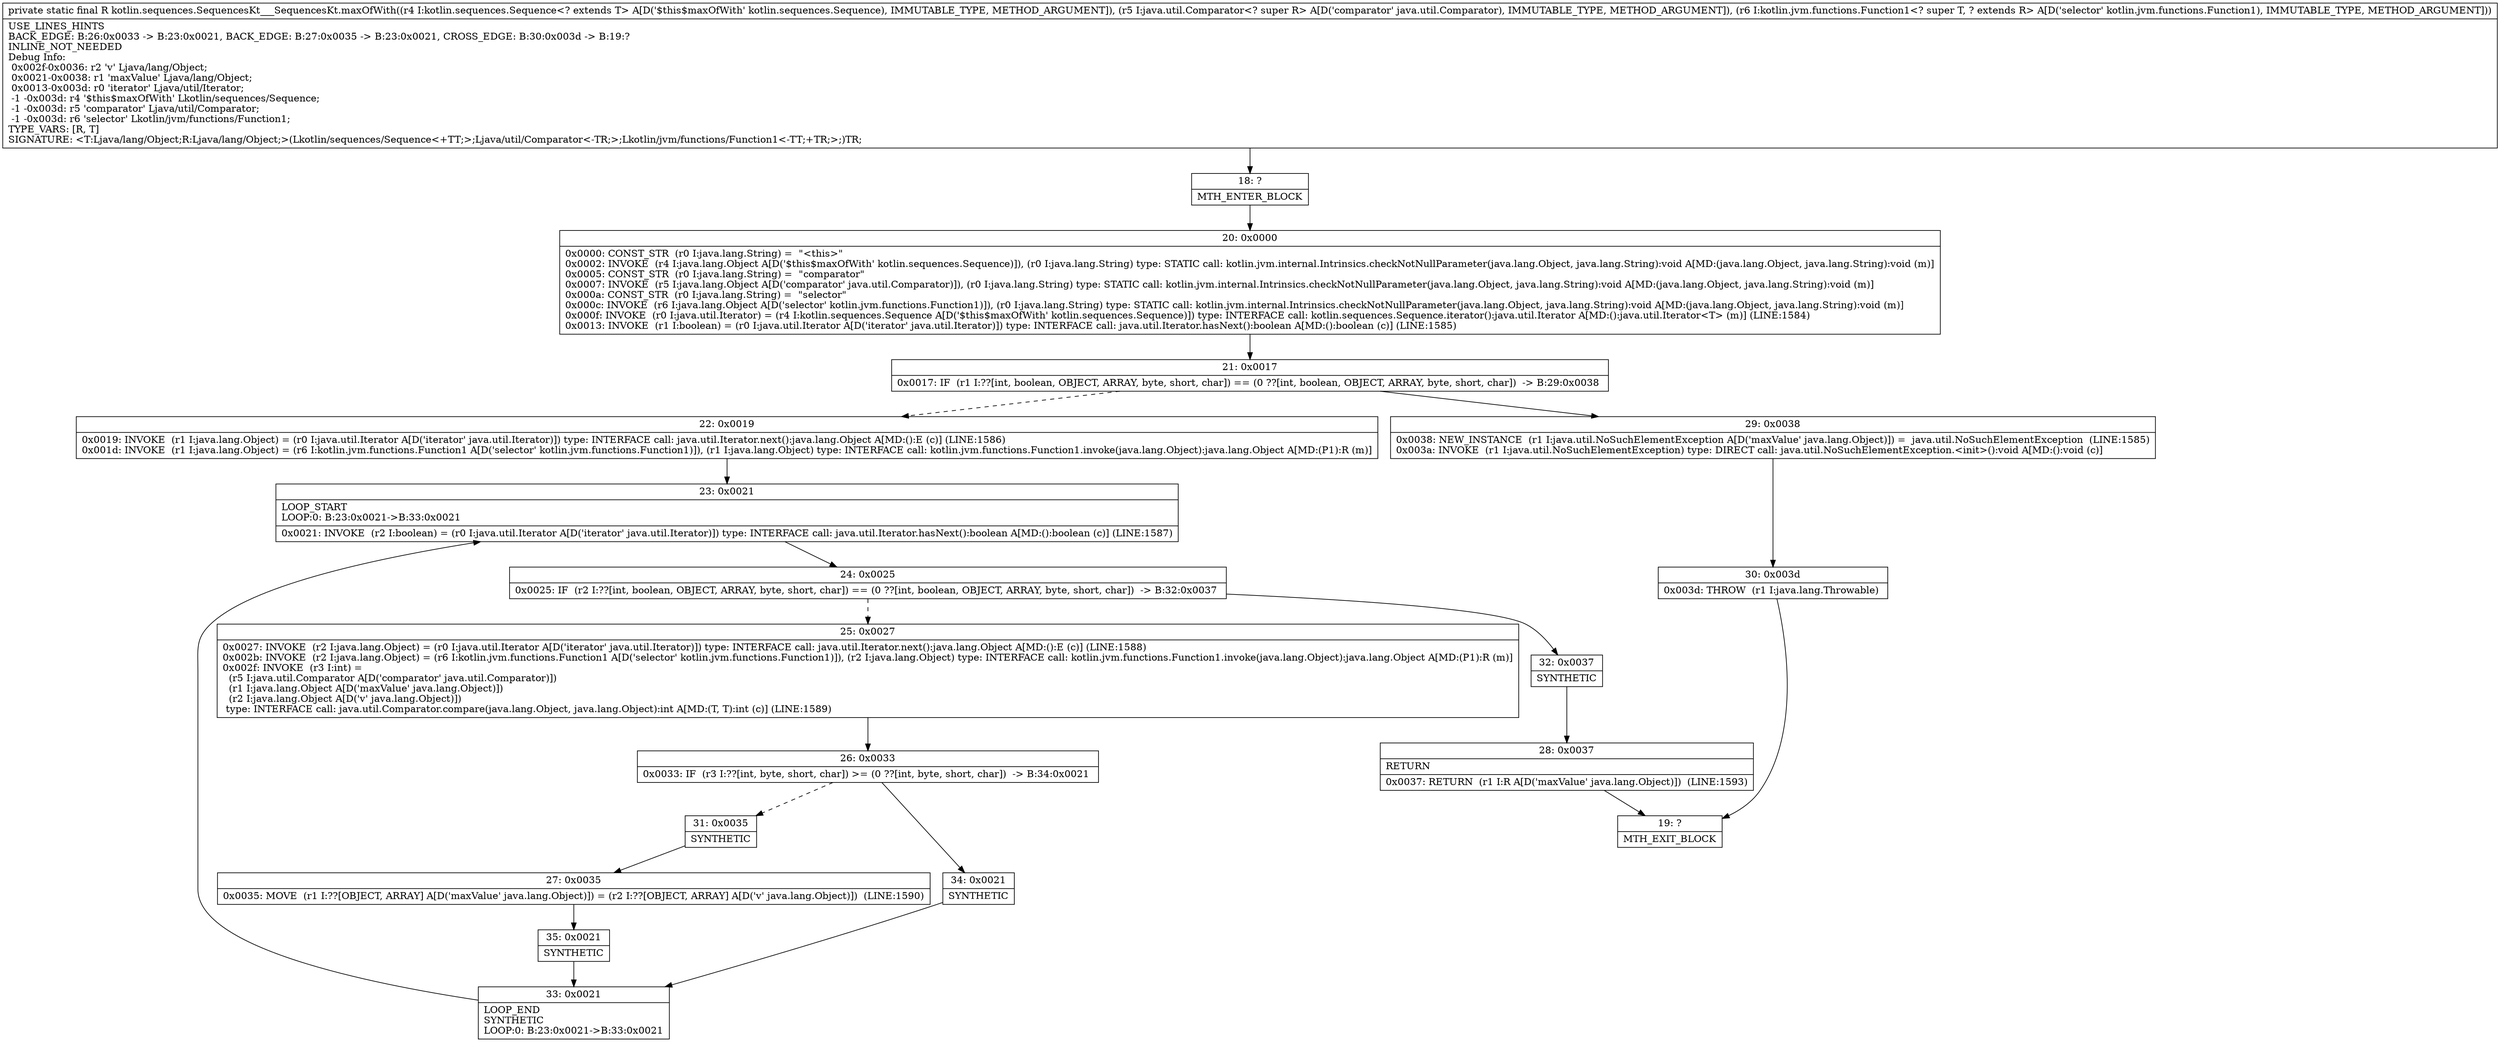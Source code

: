 digraph "CFG forkotlin.sequences.SequencesKt___SequencesKt.maxOfWith(Lkotlin\/sequences\/Sequence;Ljava\/util\/Comparator;Lkotlin\/jvm\/functions\/Function1;)Ljava\/lang\/Object;" {
Node_18 [shape=record,label="{18\:\ ?|MTH_ENTER_BLOCK\l}"];
Node_20 [shape=record,label="{20\:\ 0x0000|0x0000: CONST_STR  (r0 I:java.lang.String) =  \"\<this\>\" \l0x0002: INVOKE  (r4 I:java.lang.Object A[D('$this$maxOfWith' kotlin.sequences.Sequence)]), (r0 I:java.lang.String) type: STATIC call: kotlin.jvm.internal.Intrinsics.checkNotNullParameter(java.lang.Object, java.lang.String):void A[MD:(java.lang.Object, java.lang.String):void (m)]\l0x0005: CONST_STR  (r0 I:java.lang.String) =  \"comparator\" \l0x0007: INVOKE  (r5 I:java.lang.Object A[D('comparator' java.util.Comparator)]), (r0 I:java.lang.String) type: STATIC call: kotlin.jvm.internal.Intrinsics.checkNotNullParameter(java.lang.Object, java.lang.String):void A[MD:(java.lang.Object, java.lang.String):void (m)]\l0x000a: CONST_STR  (r0 I:java.lang.String) =  \"selector\" \l0x000c: INVOKE  (r6 I:java.lang.Object A[D('selector' kotlin.jvm.functions.Function1)]), (r0 I:java.lang.String) type: STATIC call: kotlin.jvm.internal.Intrinsics.checkNotNullParameter(java.lang.Object, java.lang.String):void A[MD:(java.lang.Object, java.lang.String):void (m)]\l0x000f: INVOKE  (r0 I:java.util.Iterator) = (r4 I:kotlin.sequences.Sequence A[D('$this$maxOfWith' kotlin.sequences.Sequence)]) type: INTERFACE call: kotlin.sequences.Sequence.iterator():java.util.Iterator A[MD:():java.util.Iterator\<T\> (m)] (LINE:1584)\l0x0013: INVOKE  (r1 I:boolean) = (r0 I:java.util.Iterator A[D('iterator' java.util.Iterator)]) type: INTERFACE call: java.util.Iterator.hasNext():boolean A[MD:():boolean (c)] (LINE:1585)\l}"];
Node_21 [shape=record,label="{21\:\ 0x0017|0x0017: IF  (r1 I:??[int, boolean, OBJECT, ARRAY, byte, short, char]) == (0 ??[int, boolean, OBJECT, ARRAY, byte, short, char])  \-\> B:29:0x0038 \l}"];
Node_22 [shape=record,label="{22\:\ 0x0019|0x0019: INVOKE  (r1 I:java.lang.Object) = (r0 I:java.util.Iterator A[D('iterator' java.util.Iterator)]) type: INTERFACE call: java.util.Iterator.next():java.lang.Object A[MD:():E (c)] (LINE:1586)\l0x001d: INVOKE  (r1 I:java.lang.Object) = (r6 I:kotlin.jvm.functions.Function1 A[D('selector' kotlin.jvm.functions.Function1)]), (r1 I:java.lang.Object) type: INTERFACE call: kotlin.jvm.functions.Function1.invoke(java.lang.Object):java.lang.Object A[MD:(P1):R (m)]\l}"];
Node_23 [shape=record,label="{23\:\ 0x0021|LOOP_START\lLOOP:0: B:23:0x0021\-\>B:33:0x0021\l|0x0021: INVOKE  (r2 I:boolean) = (r0 I:java.util.Iterator A[D('iterator' java.util.Iterator)]) type: INTERFACE call: java.util.Iterator.hasNext():boolean A[MD:():boolean (c)] (LINE:1587)\l}"];
Node_24 [shape=record,label="{24\:\ 0x0025|0x0025: IF  (r2 I:??[int, boolean, OBJECT, ARRAY, byte, short, char]) == (0 ??[int, boolean, OBJECT, ARRAY, byte, short, char])  \-\> B:32:0x0037 \l}"];
Node_25 [shape=record,label="{25\:\ 0x0027|0x0027: INVOKE  (r2 I:java.lang.Object) = (r0 I:java.util.Iterator A[D('iterator' java.util.Iterator)]) type: INTERFACE call: java.util.Iterator.next():java.lang.Object A[MD:():E (c)] (LINE:1588)\l0x002b: INVOKE  (r2 I:java.lang.Object) = (r6 I:kotlin.jvm.functions.Function1 A[D('selector' kotlin.jvm.functions.Function1)]), (r2 I:java.lang.Object) type: INTERFACE call: kotlin.jvm.functions.Function1.invoke(java.lang.Object):java.lang.Object A[MD:(P1):R (m)]\l0x002f: INVOKE  (r3 I:int) = \l  (r5 I:java.util.Comparator A[D('comparator' java.util.Comparator)])\l  (r1 I:java.lang.Object A[D('maxValue' java.lang.Object)])\l  (r2 I:java.lang.Object A[D('v' java.lang.Object)])\l type: INTERFACE call: java.util.Comparator.compare(java.lang.Object, java.lang.Object):int A[MD:(T, T):int (c)] (LINE:1589)\l}"];
Node_26 [shape=record,label="{26\:\ 0x0033|0x0033: IF  (r3 I:??[int, byte, short, char]) \>= (0 ??[int, byte, short, char])  \-\> B:34:0x0021 \l}"];
Node_31 [shape=record,label="{31\:\ 0x0035|SYNTHETIC\l}"];
Node_27 [shape=record,label="{27\:\ 0x0035|0x0035: MOVE  (r1 I:??[OBJECT, ARRAY] A[D('maxValue' java.lang.Object)]) = (r2 I:??[OBJECT, ARRAY] A[D('v' java.lang.Object)])  (LINE:1590)\l}"];
Node_35 [shape=record,label="{35\:\ 0x0021|SYNTHETIC\l}"];
Node_33 [shape=record,label="{33\:\ 0x0021|LOOP_END\lSYNTHETIC\lLOOP:0: B:23:0x0021\-\>B:33:0x0021\l}"];
Node_34 [shape=record,label="{34\:\ 0x0021|SYNTHETIC\l}"];
Node_32 [shape=record,label="{32\:\ 0x0037|SYNTHETIC\l}"];
Node_28 [shape=record,label="{28\:\ 0x0037|RETURN\l|0x0037: RETURN  (r1 I:R A[D('maxValue' java.lang.Object)])  (LINE:1593)\l}"];
Node_19 [shape=record,label="{19\:\ ?|MTH_EXIT_BLOCK\l}"];
Node_29 [shape=record,label="{29\:\ 0x0038|0x0038: NEW_INSTANCE  (r1 I:java.util.NoSuchElementException A[D('maxValue' java.lang.Object)]) =  java.util.NoSuchElementException  (LINE:1585)\l0x003a: INVOKE  (r1 I:java.util.NoSuchElementException) type: DIRECT call: java.util.NoSuchElementException.\<init\>():void A[MD:():void (c)]\l}"];
Node_30 [shape=record,label="{30\:\ 0x003d|0x003d: THROW  (r1 I:java.lang.Throwable) \l}"];
MethodNode[shape=record,label="{private static final R kotlin.sequences.SequencesKt___SequencesKt.maxOfWith((r4 I:kotlin.sequences.Sequence\<? extends T\> A[D('$this$maxOfWith' kotlin.sequences.Sequence), IMMUTABLE_TYPE, METHOD_ARGUMENT]), (r5 I:java.util.Comparator\<? super R\> A[D('comparator' java.util.Comparator), IMMUTABLE_TYPE, METHOD_ARGUMENT]), (r6 I:kotlin.jvm.functions.Function1\<? super T, ? extends R\> A[D('selector' kotlin.jvm.functions.Function1), IMMUTABLE_TYPE, METHOD_ARGUMENT]))  | USE_LINES_HINTS\lBACK_EDGE: B:26:0x0033 \-\> B:23:0x0021, BACK_EDGE: B:27:0x0035 \-\> B:23:0x0021, CROSS_EDGE: B:30:0x003d \-\> B:19:?\lINLINE_NOT_NEEDED\lDebug Info:\l  0x002f\-0x0036: r2 'v' Ljava\/lang\/Object;\l  0x0021\-0x0038: r1 'maxValue' Ljava\/lang\/Object;\l  0x0013\-0x003d: r0 'iterator' Ljava\/util\/Iterator;\l  \-1 \-0x003d: r4 '$this$maxOfWith' Lkotlin\/sequences\/Sequence;\l  \-1 \-0x003d: r5 'comparator' Ljava\/util\/Comparator;\l  \-1 \-0x003d: r6 'selector' Lkotlin\/jvm\/functions\/Function1;\lTYPE_VARS: [R, T]\lSIGNATURE: \<T:Ljava\/lang\/Object;R:Ljava\/lang\/Object;\>(Lkotlin\/sequences\/Sequence\<+TT;\>;Ljava\/util\/Comparator\<\-TR;\>;Lkotlin\/jvm\/functions\/Function1\<\-TT;+TR;\>;)TR;\l}"];
MethodNode -> Node_18;Node_18 -> Node_20;
Node_20 -> Node_21;
Node_21 -> Node_22[style=dashed];
Node_21 -> Node_29;
Node_22 -> Node_23;
Node_23 -> Node_24;
Node_24 -> Node_25[style=dashed];
Node_24 -> Node_32;
Node_25 -> Node_26;
Node_26 -> Node_31[style=dashed];
Node_26 -> Node_34;
Node_31 -> Node_27;
Node_27 -> Node_35;
Node_35 -> Node_33;
Node_33 -> Node_23;
Node_34 -> Node_33;
Node_32 -> Node_28;
Node_28 -> Node_19;
Node_29 -> Node_30;
Node_30 -> Node_19;
}


